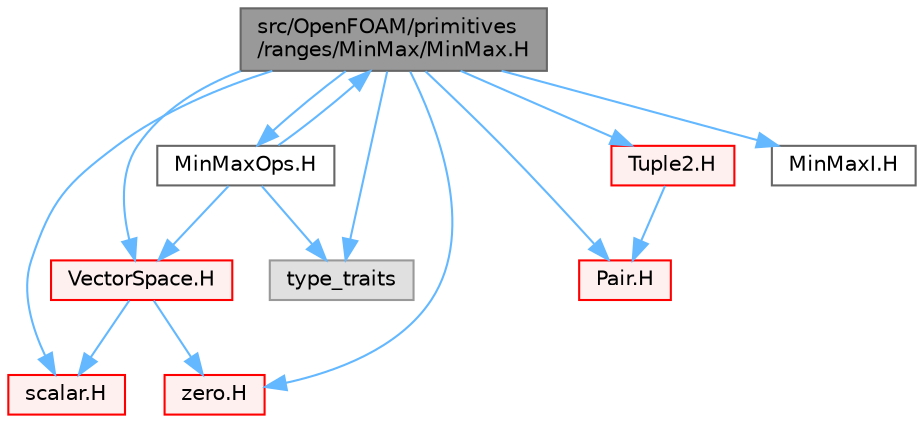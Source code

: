 digraph "src/OpenFOAM/primitives/ranges/MinMax/MinMax.H"
{
 // LATEX_PDF_SIZE
  bgcolor="transparent";
  edge [fontname=Helvetica,fontsize=10,labelfontname=Helvetica,labelfontsize=10];
  node [fontname=Helvetica,fontsize=10,shape=box,height=0.2,width=0.4];
  Node1 [id="Node000001",label="src/OpenFOAM/primitives\l/ranges/MinMax/MinMax.H",height=0.2,width=0.4,color="gray40", fillcolor="grey60", style="filled", fontcolor="black",tooltip=" "];
  Node1 -> Node2 [id="edge1_Node000001_Node000002",color="steelblue1",style="solid",tooltip=" "];
  Node2 [id="Node000002",label="scalar.H",height=0.2,width=0.4,color="red", fillcolor="#FFF0F0", style="filled",URL="$scalar_8H.html",tooltip=" "];
  Node1 -> Node33 [id="edge2_Node000001_Node000033",color="steelblue1",style="solid",tooltip=" "];
  Node33 [id="Node000033",label="zero.H",height=0.2,width=0.4,color="red", fillcolor="#FFF0F0", style="filled",URL="$zero_8H.html",tooltip=" "];
  Node1 -> Node35 [id="edge3_Node000001_Node000035",color="steelblue1",style="solid",tooltip=" "];
  Node35 [id="Node000035",label="Pair.H",height=0.2,width=0.4,color="red", fillcolor="#FFF0F0", style="filled",URL="$Pair_8H.html",tooltip=" "];
  Node1 -> Node110 [id="edge4_Node000001_Node000110",color="steelblue1",style="solid",tooltip=" "];
  Node110 [id="Node000110",label="Tuple2.H",height=0.2,width=0.4,color="red", fillcolor="#FFF0F0", style="filled",URL="$Tuple2_8H.html",tooltip=" "];
  Node110 -> Node35 [id="edge5_Node000110_Node000035",color="steelblue1",style="solid",tooltip=" "];
  Node1 -> Node111 [id="edge6_Node000001_Node000111",color="steelblue1",style="solid",tooltip=" "];
  Node111 [id="Node000111",label="VectorSpace.H",height=0.2,width=0.4,color="red", fillcolor="#FFF0F0", style="filled",URL="$VectorSpace_8H.html",tooltip=" "];
  Node111 -> Node2 [id="edge7_Node000111_Node000002",color="steelblue1",style="solid",tooltip=" "];
  Node111 -> Node33 [id="edge8_Node000111_Node000033",color="steelblue1",style="solid",tooltip=" "];
  Node1 -> Node45 [id="edge9_Node000001_Node000045",color="steelblue1",style="solid",tooltip=" "];
  Node45 [id="Node000045",label="type_traits",height=0.2,width=0.4,color="grey60", fillcolor="#E0E0E0", style="filled",tooltip=" "];
  Node1 -> Node115 [id="edge10_Node000001_Node000115",color="steelblue1",style="solid",tooltip=" "];
  Node115 [id="Node000115",label="MinMaxI.H",height=0.2,width=0.4,color="grey40", fillcolor="white", style="filled",URL="$MinMaxI_8H.html",tooltip=" "];
  Node1 -> Node116 [id="edge11_Node000001_Node000116",color="steelblue1",style="solid",tooltip=" "];
  Node116 [id="Node000116",label="MinMaxOps.H",height=0.2,width=0.4,color="grey40", fillcolor="white", style="filled",URL="$MinMaxOps_8H.html",tooltip="Global functions and operators related to the MinMax class. Included by MinMax.H."];
  Node116 -> Node1 [id="edge12_Node000116_Node000001",color="steelblue1",style="solid",tooltip=" "];
  Node116 -> Node111 [id="edge13_Node000116_Node000111",color="steelblue1",style="solid",tooltip=" "];
  Node116 -> Node45 [id="edge14_Node000116_Node000045",color="steelblue1",style="solid",tooltip=" "];
}
